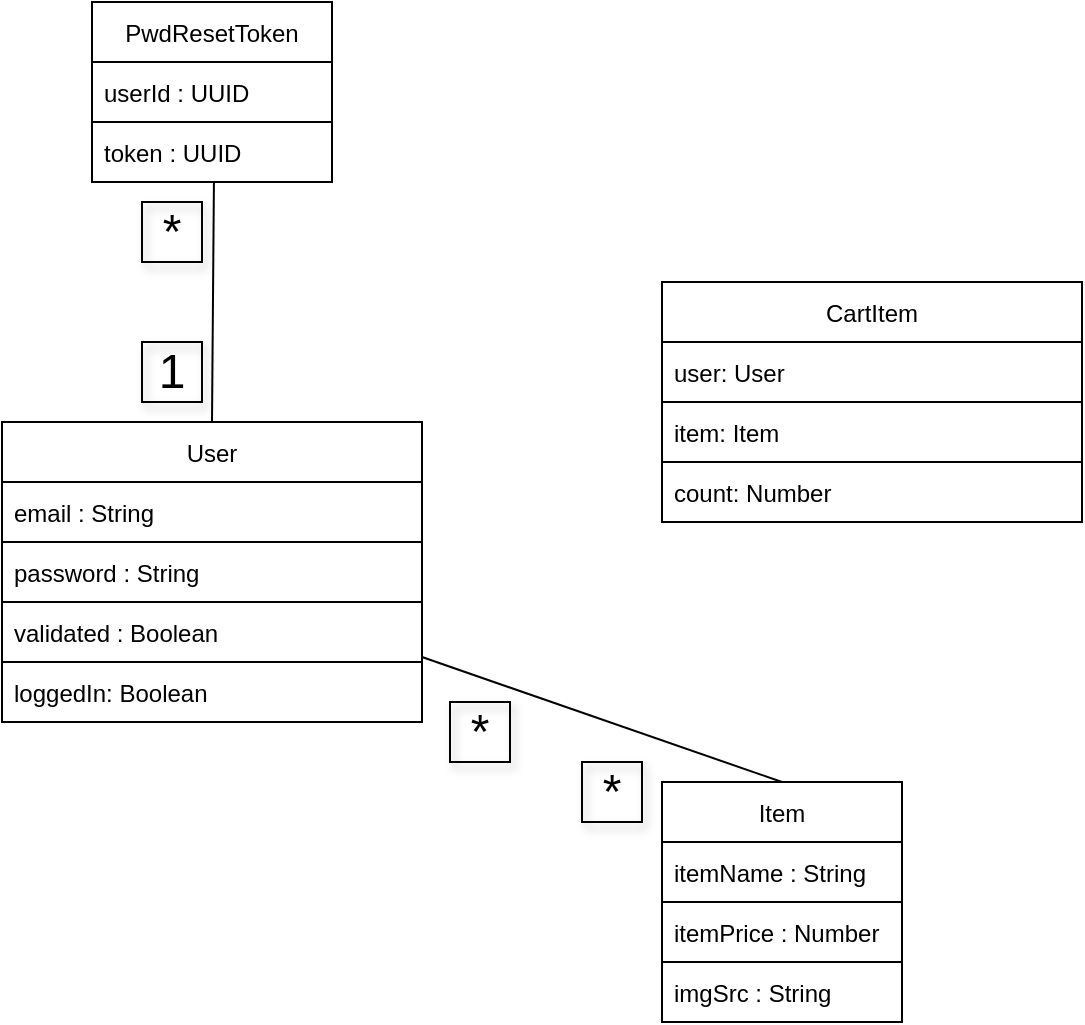 <mxfile version="20.3.0" type="device"><diagram id="C5RBs43oDa-KdzZeNtuy" name="Page-1"><mxGraphModel dx="786" dy="2033" grid="1" gridSize="10" guides="1" tooltips="1" connect="1" arrows="1" fold="1" page="1" pageScale="1" pageWidth="827" pageHeight="1169" background="#ffffff" math="0" shadow="0"><root><mxCell id="WIyWlLk6GJQsqaUBKTNV-0"/><mxCell id="WIyWlLk6GJQsqaUBKTNV-1" parent="WIyWlLk6GJQsqaUBKTNV-0"/><mxCell id="3z2Zt39PeNxPbm19PIPz-0" value="User" style="swimlane;fontStyle=0;childLayout=stackLayout;horizontal=1;startSize=30;horizontalStack=0;resizeParent=1;resizeParentMax=0;resizeLast=0;collapsible=1;marginBottom=0;fontColor=#000000;strokeColor=#000000;fillColor=#FFFFFF;" parent="WIyWlLk6GJQsqaUBKTNV-1" vertex="1"><mxGeometry x="190" y="140" width="210" height="150" as="geometry"/></mxCell><mxCell id="3z2Zt39PeNxPbm19PIPz-1" value="email : String" style="text;strokeColor=#000000;fillColor=none;align=left;verticalAlign=middle;spacingLeft=4;spacingRight=4;overflow=hidden;points=[[0,0.5],[1,0.5]];portConstraint=eastwest;rotatable=0;fontColor=#000000;" parent="3z2Zt39PeNxPbm19PIPz-0" vertex="1"><mxGeometry y="30" width="210" height="30" as="geometry"/></mxCell><mxCell id="3z2Zt39PeNxPbm19PIPz-3" value="password : String" style="text;strokeColor=#000000;fillColor=none;align=left;verticalAlign=middle;spacingLeft=4;spacingRight=4;overflow=hidden;points=[[0,0.5],[1,0.5]];portConstraint=eastwest;rotatable=0;fontColor=#000000;" parent="3z2Zt39PeNxPbm19PIPz-0" vertex="1"><mxGeometry y="60" width="210" height="30" as="geometry"/></mxCell><mxCell id="YHE7SmG6nJUwhoHVm7J--20" value="validated : Boolean" style="text;strokeColor=#000000;fillColor=none;align=left;verticalAlign=middle;spacingLeft=4;spacingRight=4;overflow=hidden;points=[[0,0.5],[1,0.5]];portConstraint=eastwest;rotatable=0;fontColor=#000000;" vertex="1" parent="3z2Zt39PeNxPbm19PIPz-0"><mxGeometry y="90" width="210" height="30" as="geometry"/></mxCell><mxCell id="YHE7SmG6nJUwhoHVm7J--27" value="loggedIn: Boolean" style="text;strokeColor=#000000;fillColor=none;align=left;verticalAlign=middle;spacingLeft=4;spacingRight=4;overflow=hidden;points=[[0,0.5],[1,0.5]];portConstraint=eastwest;rotatable=0;fontColor=#000000;" vertex="1" parent="3z2Zt39PeNxPbm19PIPz-0"><mxGeometry y="120" width="210" height="30" as="geometry"/></mxCell><mxCell id="3z2Zt39PeNxPbm19PIPz-5" value="PwdResetToken" style="swimlane;fontStyle=0;childLayout=stackLayout;horizontal=1;startSize=30;horizontalStack=0;resizeParent=1;resizeParentMax=0;resizeLast=0;collapsible=1;marginBottom=0;fontColor=#000000;gradientColor=#ffffff;fillColor=#FFFFFF;strokeColor=#000000;" parent="WIyWlLk6GJQsqaUBKTNV-1" vertex="1"><mxGeometry x="235" y="-70" width="120" height="90" as="geometry"/></mxCell><mxCell id="3z2Zt39PeNxPbm19PIPz-8" value="userId : UUID" style="text;strokeColor=#000000;fillColor=none;align=left;verticalAlign=middle;spacingLeft=4;spacingRight=4;overflow=hidden;points=[[0,0.5],[1,0.5]];portConstraint=eastwest;rotatable=0;fontColor=#000000;" parent="3z2Zt39PeNxPbm19PIPz-5" vertex="1"><mxGeometry y="30" width="120" height="30" as="geometry"/></mxCell><mxCell id="3z2Zt39PeNxPbm19PIPz-10" value="token : UUID" style="text;strokeColor=#000000;fillColor=none;align=left;verticalAlign=middle;spacingLeft=4;spacingRight=4;overflow=hidden;points=[[0,0.5],[1,0.5]];portConstraint=eastwest;rotatable=0;fontColor=#000000;" parent="3z2Zt39PeNxPbm19PIPz-5" vertex="1"><mxGeometry y="60" width="120" height="30" as="geometry"/></mxCell><mxCell id="3z2Zt39PeNxPbm19PIPz-15" value="Item" style="swimlane;fontStyle=0;childLayout=stackLayout;horizontal=1;startSize=30;horizontalStack=0;resizeParent=1;resizeParentMax=0;resizeLast=0;collapsible=1;marginBottom=0;fontColor=#000000;strokeColor=#000000;fillColor=#FFFFFF;" parent="WIyWlLk6GJQsqaUBKTNV-1" vertex="1"><mxGeometry x="520" y="320" width="120" height="120" as="geometry"/></mxCell><mxCell id="3z2Zt39PeNxPbm19PIPz-17" value="itemName : String" style="text;strokeColor=#000000;fillColor=none;align=left;verticalAlign=middle;spacingLeft=4;spacingRight=4;overflow=hidden;points=[[0,0.5],[1,0.5]];portConstraint=eastwest;rotatable=0;fontColor=#000000;" parent="3z2Zt39PeNxPbm19PIPz-15" vertex="1"><mxGeometry y="30" width="120" height="30" as="geometry"/></mxCell><mxCell id="3z2Zt39PeNxPbm19PIPz-18" value="itemPrice : Number" style="text;strokeColor=#000000;fillColor=none;align=left;verticalAlign=middle;spacingLeft=4;spacingRight=4;overflow=hidden;points=[[0,0.5],[1,0.5]];portConstraint=eastwest;rotatable=0;fontColor=#000000;" parent="3z2Zt39PeNxPbm19PIPz-15" vertex="1"><mxGeometry y="60" width="120" height="30" as="geometry"/></mxCell><mxCell id="0" value="imgSrc : String" style="text;strokeColor=#000000;fillColor=none;align=left;verticalAlign=middle;spacingLeft=4;spacingRight=4;overflow=hidden;points=[[0,0.5],[1,0.5]];portConstraint=eastwest;rotatable=0;fontColor=#000000;fontStyle=0" parent="3z2Zt39PeNxPbm19PIPz-15" vertex="1"><mxGeometry y="90" width="120" height="30" as="geometry"/></mxCell><mxCell id="3z2Zt39PeNxPbm19PIPz-38" value="" style="endArrow=none;html=1;rounded=0;entryX=0.508;entryY=1.017;entryDx=0;entryDy=0;entryPerimeter=0;exitX=0.5;exitY=0;exitDx=0;exitDy=0;fontColor=#000000;strokeColor=#000000;" parent="WIyWlLk6GJQsqaUBKTNV-1" source="3z2Zt39PeNxPbm19PIPz-0" target="3z2Zt39PeNxPbm19PIPz-10" edge="1"><mxGeometry width="50" height="50" relative="1" as="geometry"><mxPoint x="175" y="140" as="sourcePoint"/><mxPoint x="225" y="90" as="targetPoint"/></mxGeometry></mxCell><mxCell id="3z2Zt39PeNxPbm19PIPz-39" value="&lt;font style=&quot;font-size: 24px;&quot;&gt;1&lt;/font&gt;" style="text;html=1;strokeColor=#000000;fillColor=none;align=center;verticalAlign=middle;whiteSpace=wrap;rounded=0;shadow=1;fontColor=#000000;" parent="WIyWlLk6GJQsqaUBKTNV-1" vertex="1"><mxGeometry x="260" y="100" width="30" height="30" as="geometry"/></mxCell><mxCell id="3z2Zt39PeNxPbm19PIPz-40" value="&lt;font style=&quot;font-size: 24px;&quot;&gt;*&lt;/font&gt;" style="text;html=1;strokeColor=#000000;fillColor=none;align=center;verticalAlign=middle;whiteSpace=wrap;rounded=0;shadow=1;fontColor=#000000;" parent="WIyWlLk6GJQsqaUBKTNV-1" vertex="1"><mxGeometry x="260" y="30" width="30" height="30" as="geometry"/></mxCell><mxCell id="3z2Zt39PeNxPbm19PIPz-62" value="*" style="text;html=1;strokeColor=#000000;fillColor=none;align=center;verticalAlign=middle;whiteSpace=wrap;rounded=0;shadow=1;fontSize=24;fontColor=#000000;" parent="WIyWlLk6GJQsqaUBKTNV-1" vertex="1"><mxGeometry x="480" y="310" width="30" height="30" as="geometry"/></mxCell><mxCell id="18" value="*" style="text;html=1;strokeColor=#000000;fillColor=none;align=center;verticalAlign=middle;whiteSpace=wrap;rounded=0;shadow=1;fontSize=24;fontColor=#000000;" parent="WIyWlLk6GJQsqaUBKTNV-1" vertex="1"><mxGeometry x="414" y="280" width="30" height="30" as="geometry"/></mxCell><mxCell id="19" value="" style="endArrow=none;html=1;rounded=0;exitX=0.5;exitY=0;exitDx=0;exitDy=0;fontColor=#000000;strokeColor=#000000;entryX=1;entryY=-0.083;entryDx=0;entryDy=0;entryPerimeter=0;" parent="WIyWlLk6GJQsqaUBKTNV-1" source="3z2Zt39PeNxPbm19PIPz-15" target="YHE7SmG6nJUwhoHVm7J--27" edge="1"><mxGeometry width="50" height="50" relative="1" as="geometry"><mxPoint x="629.04" y="429.49" as="sourcePoint"/><mxPoint x="560" y="270" as="targetPoint"/></mxGeometry></mxCell><mxCell id="YHE7SmG6nJUwhoHVm7J--32" value="CartItem" style="swimlane;fontStyle=0;childLayout=stackLayout;horizontal=1;startSize=30;horizontalStack=0;resizeParent=1;resizeParentMax=0;resizeLast=0;collapsible=1;marginBottom=0;fontColor=#000000;strokeColor=#000000;fillColor=#FFFFFF;" vertex="1" parent="WIyWlLk6GJQsqaUBKTNV-1"><mxGeometry x="520" y="70" width="210" height="120" as="geometry"/></mxCell><mxCell id="YHE7SmG6nJUwhoHVm7J--33" value="user: User" style="text;strokeColor=#000000;fillColor=none;align=left;verticalAlign=middle;spacingLeft=4;spacingRight=4;overflow=hidden;points=[[0,0.5],[1,0.5]];portConstraint=eastwest;rotatable=0;fontColor=#000000;" vertex="1" parent="YHE7SmG6nJUwhoHVm7J--32"><mxGeometry y="30" width="210" height="30" as="geometry"/></mxCell><mxCell id="YHE7SmG6nJUwhoHVm7J--34" value="item: Item" style="text;strokeColor=#000000;fillColor=none;align=left;verticalAlign=middle;spacingLeft=4;spacingRight=4;overflow=hidden;points=[[0,0.5],[1,0.5]];portConstraint=eastwest;rotatable=0;fontColor=#000000;" vertex="1" parent="YHE7SmG6nJUwhoHVm7J--32"><mxGeometry y="60" width="210" height="30" as="geometry"/></mxCell><mxCell id="YHE7SmG6nJUwhoHVm7J--35" value="count: Number" style="text;strokeColor=#000000;fillColor=none;align=left;verticalAlign=middle;spacingLeft=4;spacingRight=4;overflow=hidden;points=[[0,0.5],[1,0.5]];portConstraint=eastwest;rotatable=0;fontColor=#000000;" vertex="1" parent="YHE7SmG6nJUwhoHVm7J--32"><mxGeometry y="90" width="210" height="30" as="geometry"/></mxCell></root></mxGraphModel></diagram></mxfile>